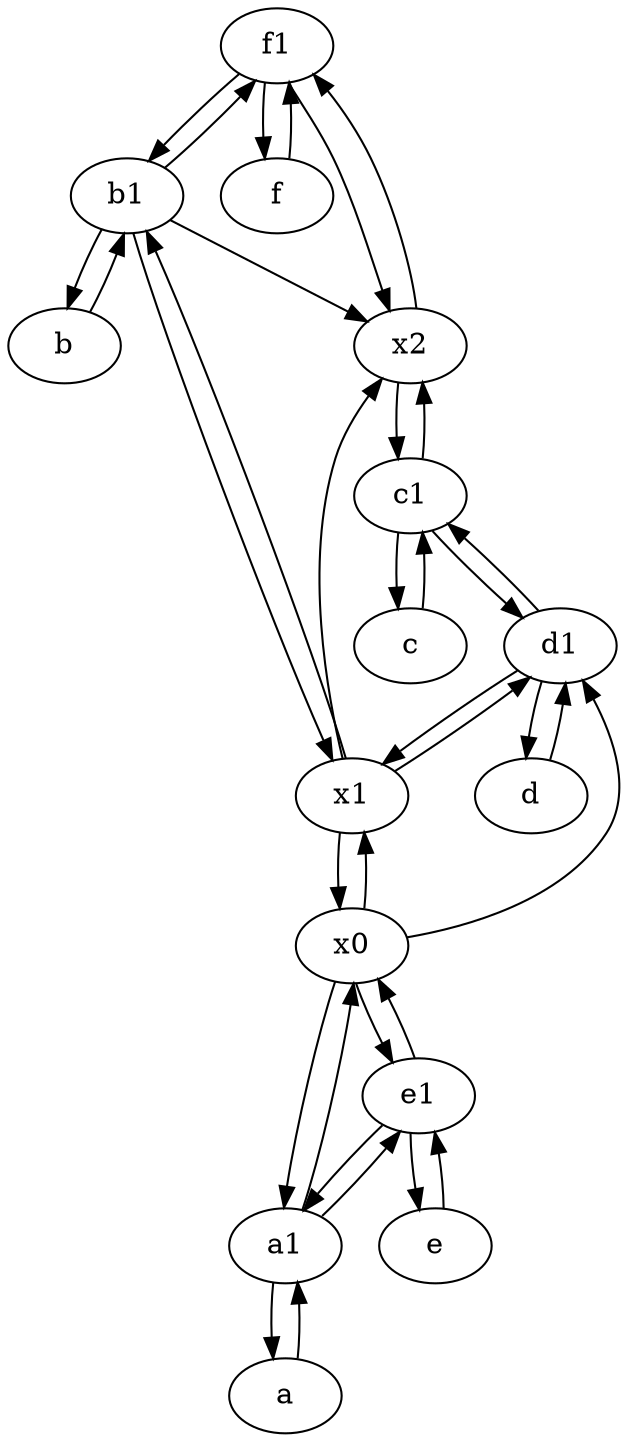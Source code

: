 digraph  {
	f1;
	d [pos="20,30!"];
	b1 [pos="45,20!"];
	a [pos="40,10!"];
	f [pos="15,45!"];
	b [pos="50,20!"];
	x0;
	x1;
	c1 [pos="30,15!"];
	e [pos="30,50!"];
	c [pos="20,10!"];
	x2;
	a1 [pos="40,15!"];
	d1 [pos="25,30!"];
	e1 [pos="25,45!"];
	f -> f1;
	e1 -> e;
	x0 -> a1;
	x1 -> b1;
	x0 -> x1;
	d1 -> c1;
	e -> e1;
	b1 -> x1;
	f1 -> f;
	x1 -> x0;
	b1 -> b;
	f1 -> x2;
	a1 -> x0;
	x1 -> x2;
	x2 -> c1;
	c1 -> x2;
	b1 -> f1;
	f1 -> b1;
	c1 -> d1;
	x1 -> d1;
	a -> a1;
	b -> b1;
	x0 -> e1;
	c -> c1;
	e1 -> x0;
	c1 -> c;
	d1 -> d;
	a1 -> e1;
	d1 -> x1;
	x2 -> f1;
	e1 -> a1;
	x0 -> d1;
	a1 -> a;
	d -> d1;
	b1 -> x2;

	}